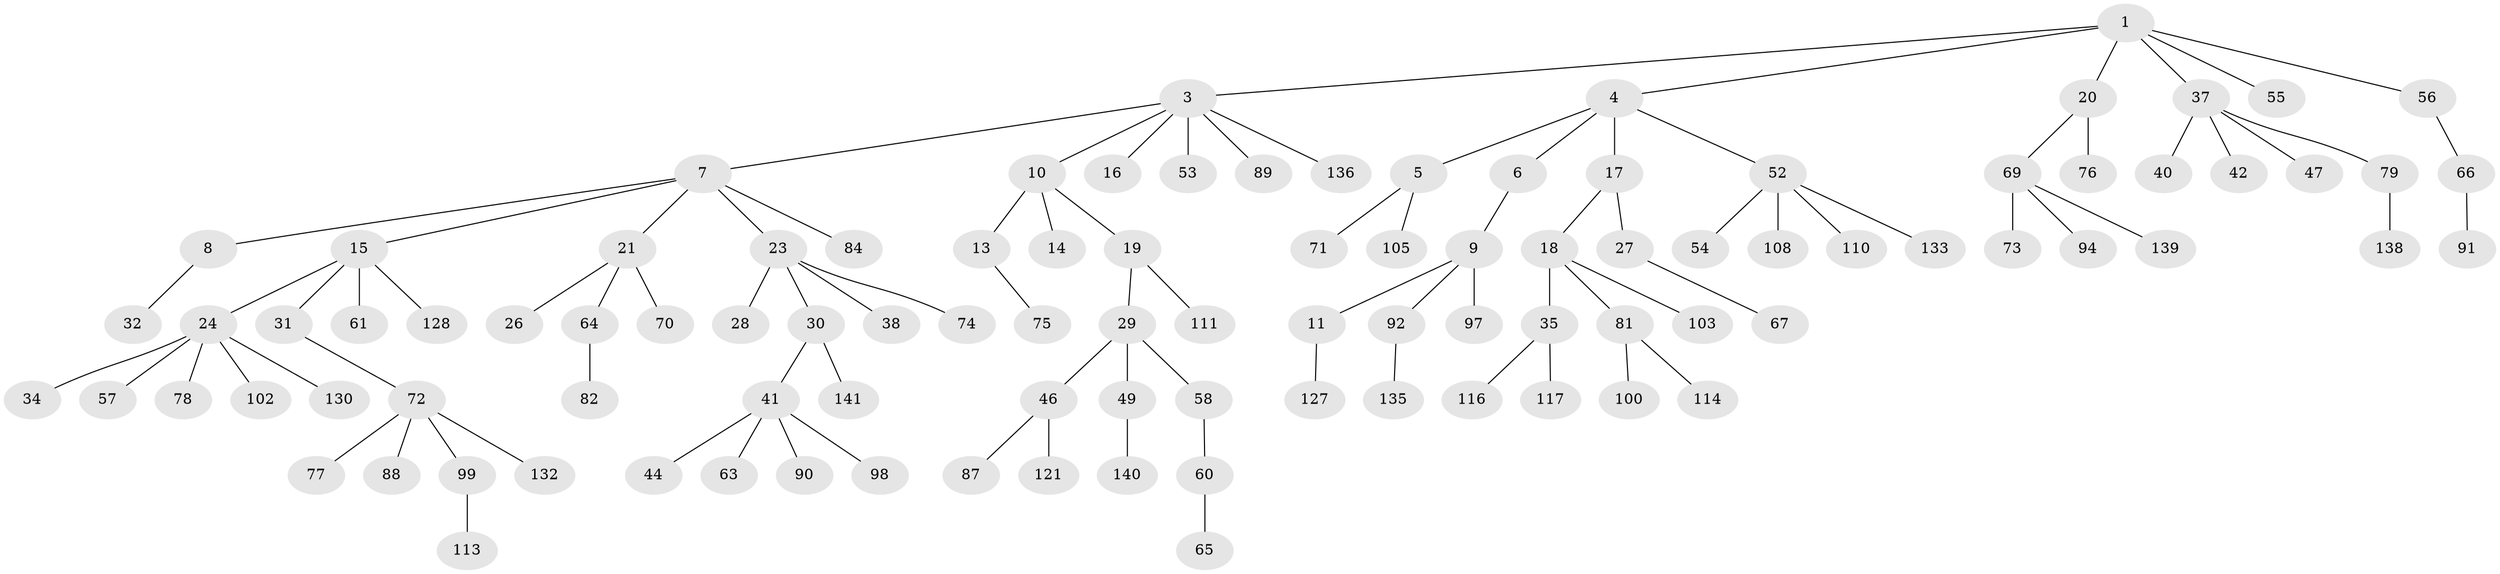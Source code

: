 // original degree distribution, {6: 0.027972027972027972, 2: 0.21678321678321677, 7: 0.006993006993006993, 3: 0.16783216783216784, 5: 0.02097902097902098, 4: 0.055944055944055944, 1: 0.5034965034965035}
// Generated by graph-tools (version 1.1) at 2025/11/02/27/25 16:11:26]
// undirected, 100 vertices, 99 edges
graph export_dot {
graph [start="1"]
  node [color=gray90,style=filled];
  1 [super="+2"];
  3 [super="+107"];
  4 [super="+95"];
  5 [super="+101"];
  6 [super="+93"];
  7;
  8 [super="+68"];
  9 [super="+112"];
  10 [super="+12"];
  11 [super="+106"];
  13 [super="+33"];
  14 [super="+36"];
  15 [super="+22"];
  16;
  17 [super="+25"];
  18 [super="+62"];
  19 [super="+59"];
  20;
  21 [super="+43"];
  23 [super="+120"];
  24 [super="+48"];
  26 [super="+126"];
  27;
  28 [super="+125"];
  29 [super="+45"];
  30 [super="+86"];
  31 [super="+51"];
  32;
  34;
  35;
  37 [super="+39"];
  38 [super="+80"];
  40;
  41 [super="+50"];
  42 [super="+129"];
  44;
  46 [super="+115"];
  47;
  49;
  52 [super="+85"];
  53;
  54 [super="+104"];
  55;
  56 [super="+109"];
  57;
  58;
  60;
  61;
  63;
  64 [super="+137"];
  65 [super="+118"];
  66 [super="+123"];
  67;
  69 [super="+83"];
  70 [super="+142"];
  71;
  72 [super="+96"];
  73;
  74;
  75 [super="+131"];
  76;
  77;
  78;
  79;
  81;
  82;
  84;
  87;
  88;
  89;
  90;
  91 [super="+134"];
  92 [super="+122"];
  94;
  97;
  98 [super="+119"];
  99 [super="+124"];
  100;
  102;
  103;
  105;
  108;
  110;
  111;
  113;
  114;
  116;
  117;
  121;
  127;
  128;
  130 [super="+143"];
  132;
  133;
  135;
  136;
  138;
  139;
  140;
  141;
  1 -- 3;
  1 -- 4;
  1 -- 20;
  1 -- 37;
  1 -- 55;
  1 -- 56;
  3 -- 7;
  3 -- 10;
  3 -- 16;
  3 -- 53;
  3 -- 89;
  3 -- 136;
  4 -- 5;
  4 -- 6;
  4 -- 17;
  4 -- 52;
  5 -- 71;
  5 -- 105;
  6 -- 9;
  7 -- 8;
  7 -- 15;
  7 -- 21;
  7 -- 23;
  7 -- 84;
  8 -- 32;
  9 -- 11;
  9 -- 92;
  9 -- 97;
  10 -- 19;
  10 -- 13;
  10 -- 14;
  11 -- 127;
  13 -- 75;
  15 -- 24;
  15 -- 61;
  15 -- 128;
  15 -- 31;
  17 -- 18;
  17 -- 27;
  18 -- 35;
  18 -- 103;
  18 -- 81;
  19 -- 29;
  19 -- 111;
  20 -- 69;
  20 -- 76;
  21 -- 26;
  21 -- 64;
  21 -- 70;
  23 -- 28;
  23 -- 30;
  23 -- 38;
  23 -- 74;
  24 -- 34;
  24 -- 78;
  24 -- 57;
  24 -- 130;
  24 -- 102;
  27 -- 67;
  29 -- 46;
  29 -- 49;
  29 -- 58;
  30 -- 41;
  30 -- 141;
  31 -- 72;
  35 -- 116;
  35 -- 117;
  37 -- 79;
  37 -- 40;
  37 -- 42;
  37 -- 47;
  41 -- 44;
  41 -- 90;
  41 -- 98;
  41 -- 63;
  46 -- 87;
  46 -- 121;
  49 -- 140;
  52 -- 54;
  52 -- 108;
  52 -- 133;
  52 -- 110;
  56 -- 66;
  58 -- 60;
  60 -- 65;
  64 -- 82;
  66 -- 91;
  69 -- 73;
  69 -- 139;
  69 -- 94;
  72 -- 77;
  72 -- 88;
  72 -- 99;
  72 -- 132;
  79 -- 138;
  81 -- 100;
  81 -- 114;
  92 -- 135;
  99 -- 113;
}
